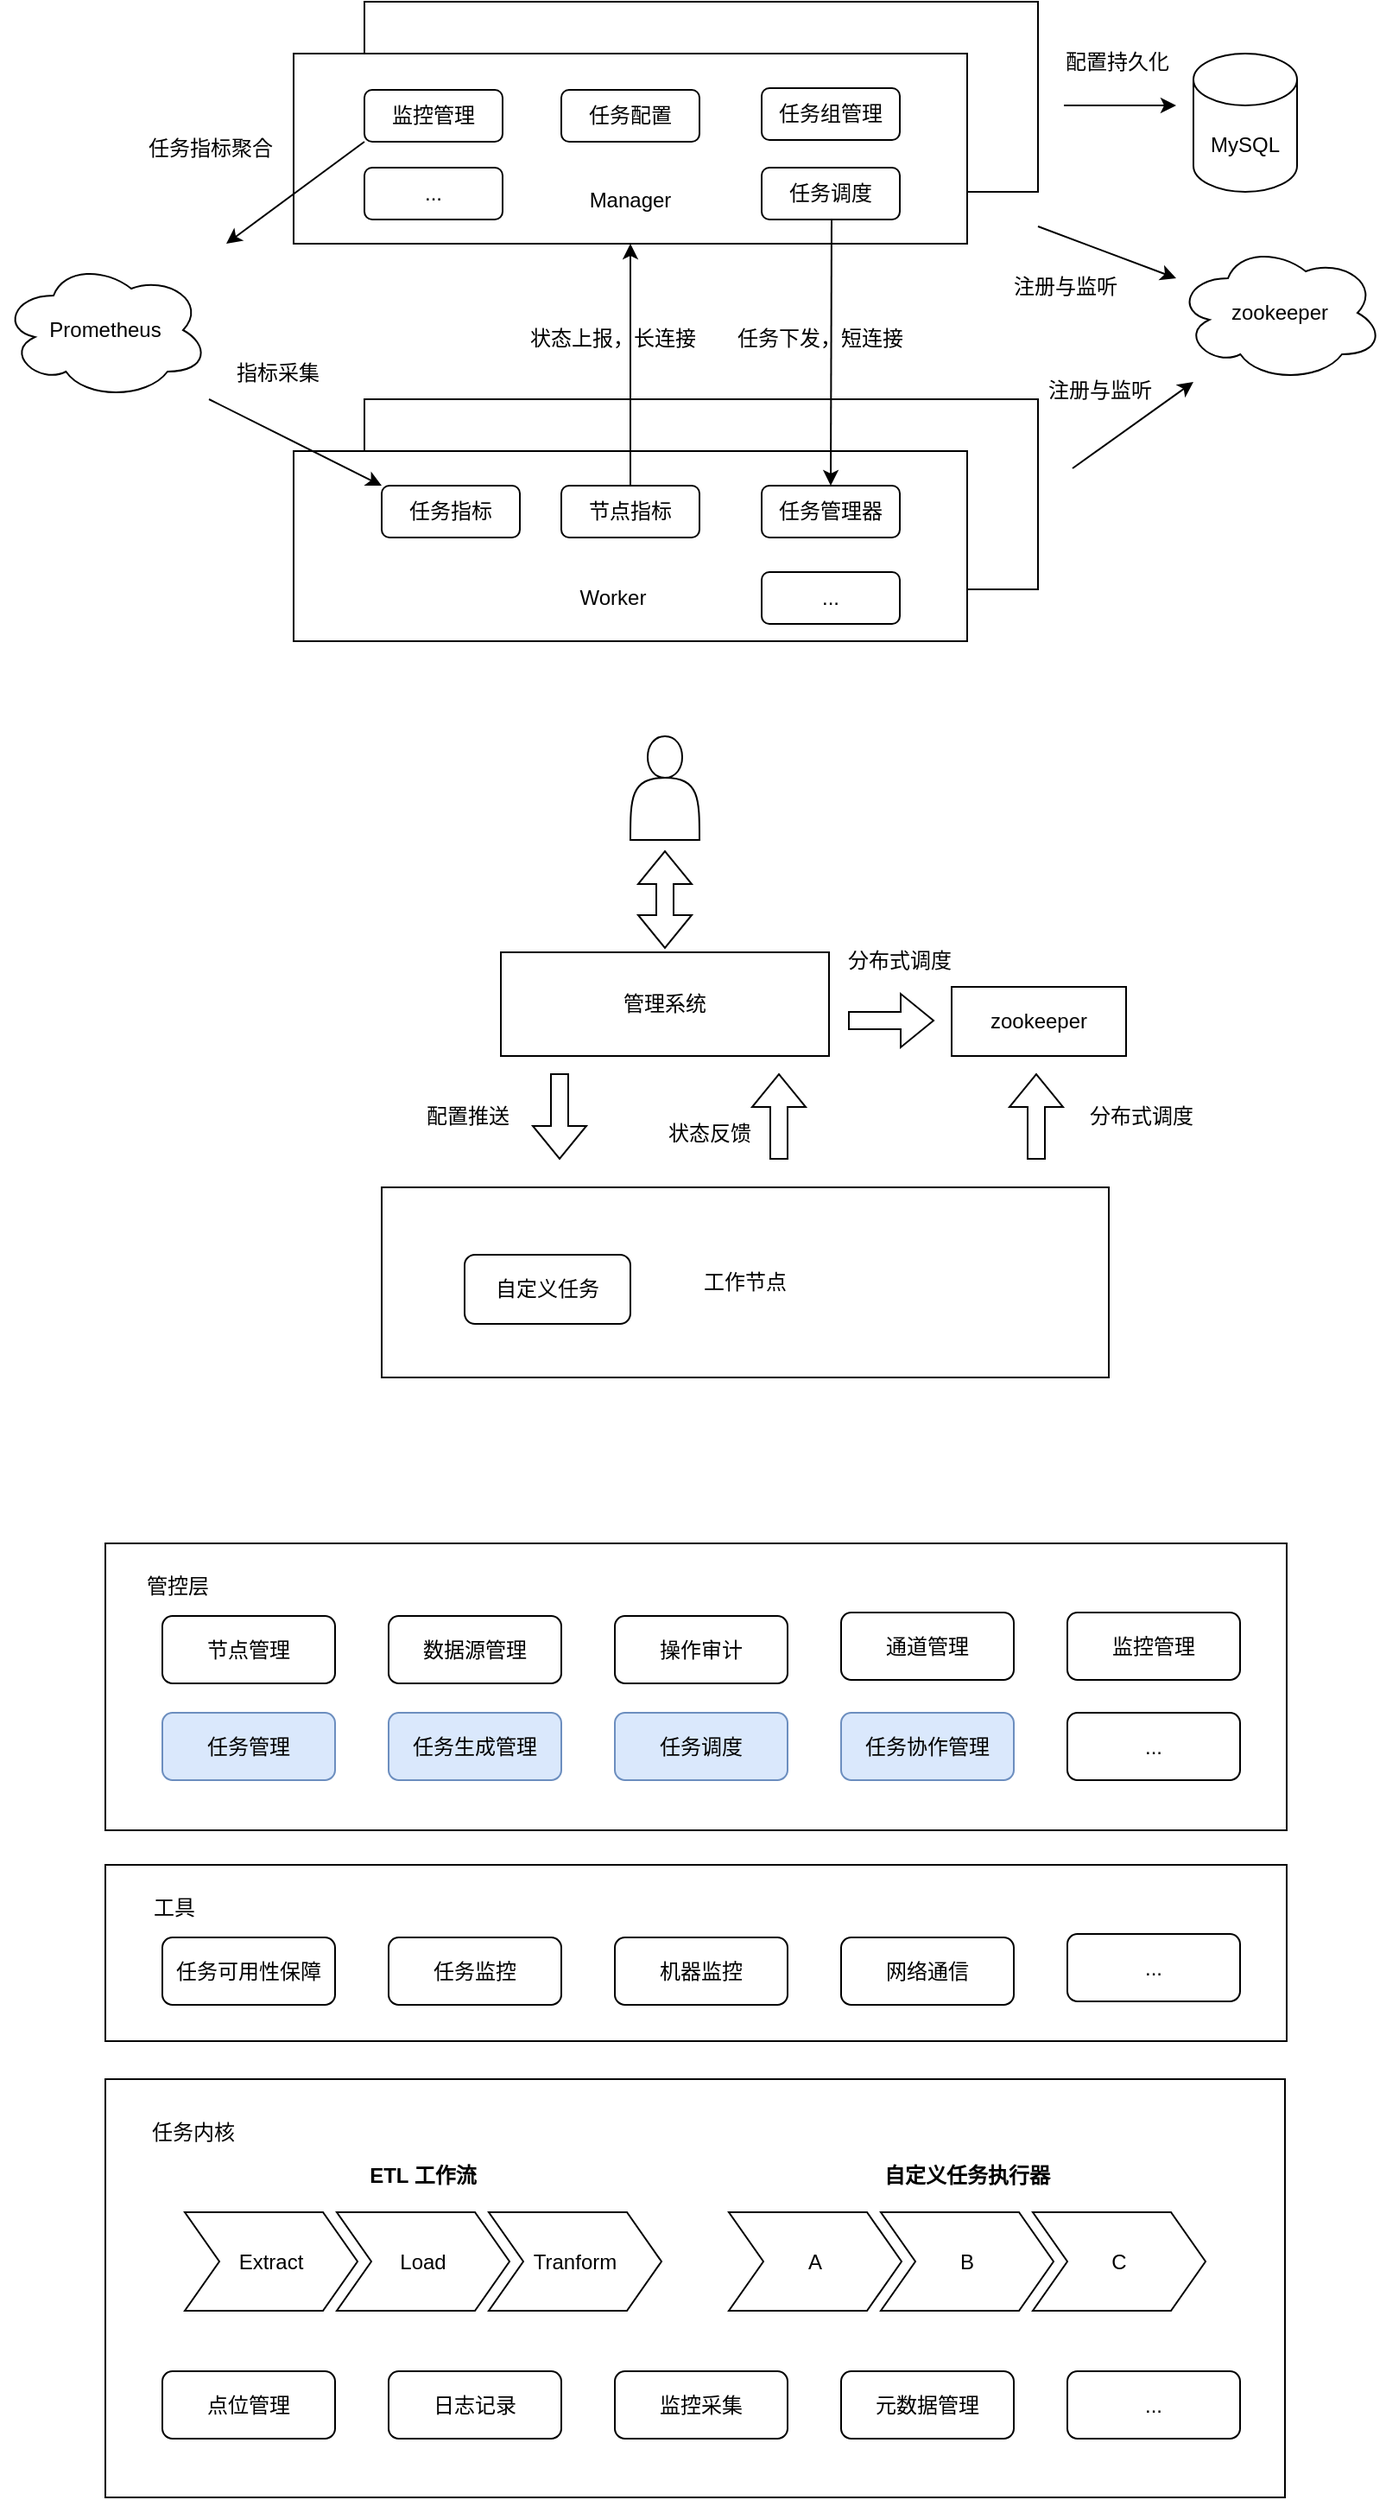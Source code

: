 <mxfile version="21.6.5" type="github">
  <diagram name="第 1 页" id="Mj50NcLn-KxzZ4JTwbGV">
    <mxGraphModel dx="1333" dy="900" grid="0" gridSize="10" guides="1" tooltips="1" connect="1" arrows="1" fold="1" page="0" pageScale="1" pageWidth="827" pageHeight="5000" math="0" shadow="0">
      <root>
        <mxCell id="0" />
        <mxCell id="1" parent="0" />
        <mxCell id="Ejzs0AtDU_nj2CJGjYnv-42" value="" style="rounded=0;whiteSpace=wrap;html=1;" vertex="1" parent="1">
          <mxGeometry x="80" y="1322" width="683" height="242" as="geometry" />
        </mxCell>
        <mxCell id="Ejzs0AtDU_nj2CJGjYnv-30" value="" style="rounded=0;whiteSpace=wrap;html=1;" vertex="1" parent="1">
          <mxGeometry x="80" y="1198" width="684" height="102" as="geometry" />
        </mxCell>
        <mxCell id="rCOgiok4J5ZEr_1-BvgC-1" value="" style="rounded=0;whiteSpace=wrap;html=1;" parent="1" vertex="1">
          <mxGeometry x="230" y="120" width="390" height="110" as="geometry" />
        </mxCell>
        <mxCell id="rCOgiok4J5ZEr_1-BvgC-2" value="" style="rounded=0;whiteSpace=wrap;html=1;" parent="1" vertex="1">
          <mxGeometry x="189" y="150" width="390" height="110" as="geometry" />
        </mxCell>
        <mxCell id="rCOgiok4J5ZEr_1-BvgC-3" value="MySQL" style="shape=cylinder3;whiteSpace=wrap;html=1;boundedLbl=1;backgroundOutline=1;size=15;" parent="1" vertex="1">
          <mxGeometry x="710" y="150" width="60" height="80" as="geometry" />
        </mxCell>
        <mxCell id="rCOgiok4J5ZEr_1-BvgC-4" value="任务配置" style="rounded=1;whiteSpace=wrap;html=1;" parent="1" vertex="1">
          <mxGeometry x="344" y="171" width="80" height="30" as="geometry" />
        </mxCell>
        <mxCell id="rCOgiok4J5ZEr_1-BvgC-5" value="任务组管理" style="rounded=1;whiteSpace=wrap;html=1;" parent="1" vertex="1">
          <mxGeometry x="460" y="170" width="80" height="30" as="geometry" />
        </mxCell>
        <mxCell id="rCOgiok4J5ZEr_1-BvgC-6" value="任务调度" style="rounded=1;whiteSpace=wrap;html=1;" parent="1" vertex="1">
          <mxGeometry x="460" y="216" width="80" height="30" as="geometry" />
        </mxCell>
        <mxCell id="rCOgiok4J5ZEr_1-BvgC-7" value="Manager" style="text;html=1;strokeColor=none;fillColor=none;align=center;verticalAlign=middle;whiteSpace=wrap;rounded=0;" parent="1" vertex="1">
          <mxGeometry x="354" y="220" width="60" height="30" as="geometry" />
        </mxCell>
        <mxCell id="rCOgiok4J5ZEr_1-BvgC-8" value="监控管理" style="rounded=1;whiteSpace=wrap;html=1;" parent="1" vertex="1">
          <mxGeometry x="230" y="171" width="80" height="30" as="geometry" />
        </mxCell>
        <mxCell id="rCOgiok4J5ZEr_1-BvgC-9" value="" style="rounded=0;whiteSpace=wrap;html=1;" parent="1" vertex="1">
          <mxGeometry x="230" y="350" width="390" height="110" as="geometry" />
        </mxCell>
        <mxCell id="rCOgiok4J5ZEr_1-BvgC-10" value="" style="rounded=0;whiteSpace=wrap;html=1;" parent="1" vertex="1">
          <mxGeometry x="189" y="380" width="390" height="110" as="geometry" />
        </mxCell>
        <mxCell id="rCOgiok4J5ZEr_1-BvgC-11" value="zookeeper" style="ellipse;shape=cloud;whiteSpace=wrap;html=1;" parent="1" vertex="1">
          <mxGeometry x="700" y="260" width="120" height="80" as="geometry" />
        </mxCell>
        <mxCell id="rCOgiok4J5ZEr_1-BvgC-14" value="" style="endArrow=classic;html=1;rounded=0;" parent="1" edge="1">
          <mxGeometry width="50" height="50" relative="1" as="geometry">
            <mxPoint x="620" y="250" as="sourcePoint" />
            <mxPoint x="700" y="280" as="targetPoint" />
          </mxGeometry>
        </mxCell>
        <mxCell id="rCOgiok4J5ZEr_1-BvgC-16" value="" style="endArrow=classic;html=1;rounded=0;" parent="1" edge="1">
          <mxGeometry width="50" height="50" relative="1" as="geometry">
            <mxPoint x="640" y="390" as="sourcePoint" />
            <mxPoint x="710" y="340" as="targetPoint" />
          </mxGeometry>
        </mxCell>
        <mxCell id="rCOgiok4J5ZEr_1-BvgC-17" value="注册与监听" style="text;strokeColor=none;fillColor=none;align=left;verticalAlign=middle;spacingLeft=4;spacingRight=4;overflow=hidden;points=[[0,0.5],[1,0.5]];portConstraint=eastwest;rotatable=0;whiteSpace=wrap;html=1;" parent="1" vertex="1">
          <mxGeometry x="600" y="270" width="80" height="30" as="geometry" />
        </mxCell>
        <mxCell id="rCOgiok4J5ZEr_1-BvgC-18" value="注册与监听" style="text;strokeColor=none;fillColor=none;align=left;verticalAlign=middle;spacingLeft=4;spacingRight=4;overflow=hidden;points=[[0,0.5],[1,0.5]];portConstraint=eastwest;rotatable=0;whiteSpace=wrap;html=1;" parent="1" vertex="1">
          <mxGeometry x="620" y="330" width="80" height="30" as="geometry" />
        </mxCell>
        <mxCell id="rCOgiok4J5ZEr_1-BvgC-19" value="" style="endArrow=classic;html=1;rounded=0;" parent="1" edge="1">
          <mxGeometry width="50" height="50" relative="1" as="geometry">
            <mxPoint x="635" y="180" as="sourcePoint" />
            <mxPoint x="700" y="180" as="targetPoint" />
          </mxGeometry>
        </mxCell>
        <mxCell id="rCOgiok4J5ZEr_1-BvgC-20" value="配置持久化" style="text;strokeColor=none;fillColor=none;align=left;verticalAlign=middle;spacingLeft=4;spacingRight=4;overflow=hidden;points=[[0,0.5],[1,0.5]];portConstraint=eastwest;rotatable=0;whiteSpace=wrap;html=1;" parent="1" vertex="1">
          <mxGeometry x="630" y="140" width="80" height="30" as="geometry" />
        </mxCell>
        <mxCell id="rCOgiok4J5ZEr_1-BvgC-21" value="任务指标" style="rounded=1;whiteSpace=wrap;html=1;" parent="1" vertex="1">
          <mxGeometry x="240" y="400" width="80" height="30" as="geometry" />
        </mxCell>
        <mxCell id="rCOgiok4J5ZEr_1-BvgC-22" value="任务管理器" style="rounded=1;whiteSpace=wrap;html=1;" parent="1" vertex="1">
          <mxGeometry x="460" y="400" width="80" height="30" as="geometry" />
        </mxCell>
        <mxCell id="rCOgiok4J5ZEr_1-BvgC-23" value="" style="endArrow=classic;html=1;rounded=0;entryX=0.5;entryY=0;entryDx=0;entryDy=0;" parent="1" target="rCOgiok4J5ZEr_1-BvgC-22" edge="1">
          <mxGeometry width="50" height="50" relative="1" as="geometry">
            <mxPoint x="500.5" y="246" as="sourcePoint" />
            <mxPoint x="500" y="306" as="targetPoint" />
          </mxGeometry>
        </mxCell>
        <mxCell id="rCOgiok4J5ZEr_1-BvgC-24" value="节点指标" style="rounded=1;whiteSpace=wrap;html=1;" parent="1" vertex="1">
          <mxGeometry x="344" y="400" width="80" height="30" as="geometry" />
        </mxCell>
        <mxCell id="rCOgiok4J5ZEr_1-BvgC-25" value="Worker" style="text;html=1;strokeColor=none;fillColor=none;align=center;verticalAlign=middle;whiteSpace=wrap;rounded=0;" parent="1" vertex="1">
          <mxGeometry x="344" y="450" width="60" height="30" as="geometry" />
        </mxCell>
        <mxCell id="rCOgiok4J5ZEr_1-BvgC-26" value="" style="endArrow=none;html=1;rounded=0;startArrow=classic;startFill=1;endFill=0;entryX=0.5;entryY=0;entryDx=0;entryDy=0;exitX=0.5;exitY=1;exitDx=0;exitDy=0;" parent="1" source="rCOgiok4J5ZEr_1-BvgC-2" target="rCOgiok4J5ZEr_1-BvgC-24" edge="1">
          <mxGeometry width="50" height="50" relative="1" as="geometry">
            <mxPoint x="384" y="330" as="sourcePoint" />
            <mxPoint x="383.5" y="320" as="targetPoint" />
          </mxGeometry>
        </mxCell>
        <mxCell id="rCOgiok4J5ZEr_1-BvgC-29" value="任务下发，短连接" style="text;strokeColor=none;fillColor=none;align=left;verticalAlign=middle;spacingLeft=4;spacingRight=4;overflow=hidden;points=[[0,0.5],[1,0.5]];portConstraint=eastwest;rotatable=0;whiteSpace=wrap;html=1;" parent="1" vertex="1">
          <mxGeometry x="440" y="300" width="130" height="30" as="geometry" />
        </mxCell>
        <mxCell id="rCOgiok4J5ZEr_1-BvgC-30" value="状态上报，长连接" style="text;strokeColor=none;fillColor=none;align=left;verticalAlign=middle;spacingLeft=4;spacingRight=4;overflow=hidden;points=[[0,0.5],[1,0.5]];portConstraint=eastwest;rotatable=0;whiteSpace=wrap;html=1;" parent="1" vertex="1">
          <mxGeometry x="320" y="300" width="130" height="30" as="geometry" />
        </mxCell>
        <mxCell id="rCOgiok4J5ZEr_1-BvgC-31" value="Prometheus" style="ellipse;shape=cloud;whiteSpace=wrap;html=1;" parent="1" vertex="1">
          <mxGeometry x="20" y="270" width="120" height="80" as="geometry" />
        </mxCell>
        <mxCell id="rCOgiok4J5ZEr_1-BvgC-32" value="" style="endArrow=classic;html=1;rounded=0;entryX=0;entryY=0;entryDx=0;entryDy=0;" parent="1" target="rCOgiok4J5ZEr_1-BvgC-21" edge="1">
          <mxGeometry width="50" height="50" relative="1" as="geometry">
            <mxPoint x="140" y="350" as="sourcePoint" />
            <mxPoint x="150" y="460" as="targetPoint" />
          </mxGeometry>
        </mxCell>
        <mxCell id="rCOgiok4J5ZEr_1-BvgC-33" value="指标采集" style="text;strokeColor=none;fillColor=none;align=left;verticalAlign=middle;spacingLeft=4;spacingRight=4;overflow=hidden;points=[[0,0.5],[1,0.5]];portConstraint=eastwest;rotatable=0;whiteSpace=wrap;html=1;" parent="1" vertex="1">
          <mxGeometry x="150" y="320" width="80" height="30" as="geometry" />
        </mxCell>
        <mxCell id="rCOgiok4J5ZEr_1-BvgC-34" value="" style="endArrow=none;html=1;rounded=0;entryX=0;entryY=1;entryDx=0;entryDy=0;startArrow=classic;startFill=1;endFill=0;" parent="1" target="rCOgiok4J5ZEr_1-BvgC-8" edge="1">
          <mxGeometry width="50" height="50" relative="1" as="geometry">
            <mxPoint x="150" y="260" as="sourcePoint" />
            <mxPoint x="130" y="210" as="targetPoint" />
          </mxGeometry>
        </mxCell>
        <mxCell id="rCOgiok4J5ZEr_1-BvgC-35" value="..." style="rounded=1;whiteSpace=wrap;html=1;" parent="1" vertex="1">
          <mxGeometry x="460" y="450" width="80" height="30" as="geometry" />
        </mxCell>
        <mxCell id="rCOgiok4J5ZEr_1-BvgC-36" value="任务指标聚合" style="text;strokeColor=none;fillColor=none;align=left;verticalAlign=middle;spacingLeft=4;spacingRight=4;overflow=hidden;points=[[0,0.5],[1,0.5]];portConstraint=eastwest;rotatable=0;whiteSpace=wrap;html=1;" parent="1" vertex="1">
          <mxGeometry x="99" y="190" width="90" height="30" as="geometry" />
        </mxCell>
        <mxCell id="rCOgiok4J5ZEr_1-BvgC-37" value="..." style="rounded=1;whiteSpace=wrap;html=1;" parent="1" vertex="1">
          <mxGeometry x="230" y="216" width="80" height="30" as="geometry" />
        </mxCell>
        <mxCell id="Ejzs0AtDU_nj2CJGjYnv-1" value="" style="shape=actor;whiteSpace=wrap;html=1;" vertex="1" parent="1">
          <mxGeometry x="384" y="545" width="40" height="60" as="geometry" />
        </mxCell>
        <mxCell id="Ejzs0AtDU_nj2CJGjYnv-2" value="管理系统" style="rounded=0;whiteSpace=wrap;html=1;" vertex="1" parent="1">
          <mxGeometry x="309" y="670" width="190" height="60" as="geometry" />
        </mxCell>
        <mxCell id="Ejzs0AtDU_nj2CJGjYnv-3" value="工作节点" style="rounded=0;whiteSpace=wrap;html=1;" vertex="1" parent="1">
          <mxGeometry x="240" y="806" width="421" height="110" as="geometry" />
        </mxCell>
        <mxCell id="Ejzs0AtDU_nj2CJGjYnv-4" value="" style="shape=flexArrow;endArrow=classic;html=1;rounded=0;" edge="1" parent="1">
          <mxGeometry width="50" height="50" relative="1" as="geometry">
            <mxPoint x="470" y="790" as="sourcePoint" />
            <mxPoint x="470" y="740" as="targetPoint" />
          </mxGeometry>
        </mxCell>
        <mxCell id="Ejzs0AtDU_nj2CJGjYnv-5" value="zookeeper" style="rounded=0;whiteSpace=wrap;html=1;" vertex="1" parent="1">
          <mxGeometry x="570" y="690" width="101" height="40" as="geometry" />
        </mxCell>
        <mxCell id="Ejzs0AtDU_nj2CJGjYnv-6" value="" style="shape=flexArrow;endArrow=classic;html=1;rounded=0;" edge="1" parent="1">
          <mxGeometry width="50" height="50" relative="1" as="geometry">
            <mxPoint x="343" y="740" as="sourcePoint" />
            <mxPoint x="343" y="790" as="targetPoint" />
          </mxGeometry>
        </mxCell>
        <mxCell id="Ejzs0AtDU_nj2CJGjYnv-7" value="配置推送" style="text;html=1;strokeColor=none;fillColor=none;align=center;verticalAlign=middle;whiteSpace=wrap;rounded=0;" vertex="1" parent="1">
          <mxGeometry x="260" y="750" width="60" height="30" as="geometry" />
        </mxCell>
        <mxCell id="Ejzs0AtDU_nj2CJGjYnv-9" value="自定义任务" style="rounded=1;whiteSpace=wrap;html=1;" vertex="1" parent="1">
          <mxGeometry x="288" y="845" width="96" height="40" as="geometry" />
        </mxCell>
        <mxCell id="Ejzs0AtDU_nj2CJGjYnv-10" value="" style="shape=flexArrow;endArrow=classic;html=1;rounded=0;" edge="1" parent="1">
          <mxGeometry width="50" height="50" relative="1" as="geometry">
            <mxPoint x="619" y="790" as="sourcePoint" />
            <mxPoint x="619" y="740" as="targetPoint" />
          </mxGeometry>
        </mxCell>
        <mxCell id="Ejzs0AtDU_nj2CJGjYnv-11" value="状态反馈" style="text;html=1;strokeColor=none;fillColor=none;align=center;verticalAlign=middle;whiteSpace=wrap;rounded=0;" vertex="1" parent="1">
          <mxGeometry x="400" y="760" width="60" height="30" as="geometry" />
        </mxCell>
        <mxCell id="Ejzs0AtDU_nj2CJGjYnv-12" value="分布式调度" style="text;html=1;strokeColor=none;fillColor=none;align=center;verticalAlign=middle;whiteSpace=wrap;rounded=0;" vertex="1" parent="1">
          <mxGeometry x="640" y="750" width="80" height="30" as="geometry" />
        </mxCell>
        <mxCell id="Ejzs0AtDU_nj2CJGjYnv-13" value="" style="shape=flexArrow;endArrow=classic;html=1;rounded=0;" edge="1" parent="1">
          <mxGeometry width="50" height="50" relative="1" as="geometry">
            <mxPoint x="510" y="709.5" as="sourcePoint" />
            <mxPoint x="560" y="709.5" as="targetPoint" />
          </mxGeometry>
        </mxCell>
        <mxCell id="Ejzs0AtDU_nj2CJGjYnv-14" value="分布式调度" style="text;html=1;strokeColor=none;fillColor=none;align=center;verticalAlign=middle;whiteSpace=wrap;rounded=0;" vertex="1" parent="1">
          <mxGeometry x="500" y="660" width="80" height="30" as="geometry" />
        </mxCell>
        <mxCell id="Ejzs0AtDU_nj2CJGjYnv-15" value="" style="shape=flexArrow;endArrow=classic;startArrow=classic;html=1;rounded=0;" edge="1" parent="1">
          <mxGeometry width="100" height="100" relative="1" as="geometry">
            <mxPoint x="404" y="668" as="sourcePoint" />
            <mxPoint x="404" y="611" as="targetPoint" />
          </mxGeometry>
        </mxCell>
        <mxCell id="Ejzs0AtDU_nj2CJGjYnv-16" value="" style="rounded=0;whiteSpace=wrap;html=1;" vertex="1" parent="1">
          <mxGeometry x="80" y="1012" width="684" height="166" as="geometry" />
        </mxCell>
        <mxCell id="Ejzs0AtDU_nj2CJGjYnv-19" value="管控层" style="text;html=1;strokeColor=none;fillColor=none;align=center;verticalAlign=middle;whiteSpace=wrap;rounded=0;" vertex="1" parent="1">
          <mxGeometry x="92" y="1022" width="60" height="30" as="geometry" />
        </mxCell>
        <mxCell id="Ejzs0AtDU_nj2CJGjYnv-20" value="数据源管理" style="rounded=1;whiteSpace=wrap;html=1;" vertex="1" parent="1">
          <mxGeometry x="244" y="1054" width="100" height="39" as="geometry" />
        </mxCell>
        <mxCell id="Ejzs0AtDU_nj2CJGjYnv-21" value="节点管理" style="rounded=1;whiteSpace=wrap;html=1;" vertex="1" parent="1">
          <mxGeometry x="113" y="1054" width="100" height="39" as="geometry" />
        </mxCell>
        <mxCell id="Ejzs0AtDU_nj2CJGjYnv-22" value="操作审计" style="rounded=1;whiteSpace=wrap;html=1;" vertex="1" parent="1">
          <mxGeometry x="375" y="1054" width="100" height="39" as="geometry" />
        </mxCell>
        <mxCell id="Ejzs0AtDU_nj2CJGjYnv-24" value="通道管理" style="rounded=1;whiteSpace=wrap;html=1;" vertex="1" parent="1">
          <mxGeometry x="506" y="1052" width="100" height="39" as="geometry" />
        </mxCell>
        <mxCell id="Ejzs0AtDU_nj2CJGjYnv-25" value="任务管理" style="rounded=1;whiteSpace=wrap;html=1;fillColor=#dae8fc;strokeColor=#6c8ebf;" vertex="1" parent="1">
          <mxGeometry x="113" y="1110" width="100" height="39" as="geometry" />
        </mxCell>
        <mxCell id="Ejzs0AtDU_nj2CJGjYnv-26" value="任务生成管理" style="rounded=1;whiteSpace=wrap;html=1;fillColor=#dae8fc;strokeColor=#6c8ebf;" vertex="1" parent="1">
          <mxGeometry x="244" y="1110" width="100" height="39" as="geometry" />
        </mxCell>
        <mxCell id="Ejzs0AtDU_nj2CJGjYnv-27" value="任务调度" style="rounded=1;whiteSpace=wrap;html=1;fillColor=#dae8fc;strokeColor=#6c8ebf;" vertex="1" parent="1">
          <mxGeometry x="375" y="1110" width="100" height="39" as="geometry" />
        </mxCell>
        <mxCell id="Ejzs0AtDU_nj2CJGjYnv-28" value="任务协作管理" style="rounded=1;whiteSpace=wrap;html=1;fillColor=#dae8fc;strokeColor=#6c8ebf;" vertex="1" parent="1">
          <mxGeometry x="506" y="1110" width="100" height="39" as="geometry" />
        </mxCell>
        <mxCell id="Ejzs0AtDU_nj2CJGjYnv-29" value="..." style="rounded=1;whiteSpace=wrap;html=1;" vertex="1" parent="1">
          <mxGeometry x="637" y="1110" width="100" height="39" as="geometry" />
        </mxCell>
        <mxCell id="Ejzs0AtDU_nj2CJGjYnv-32" value="工具" style="text;html=1;strokeColor=none;fillColor=none;align=center;verticalAlign=middle;whiteSpace=wrap;rounded=0;" vertex="1" parent="1">
          <mxGeometry x="90" y="1208" width="60" height="30" as="geometry" />
        </mxCell>
        <mxCell id="Ejzs0AtDU_nj2CJGjYnv-33" value="监控管理" style="rounded=1;whiteSpace=wrap;html=1;" vertex="1" parent="1">
          <mxGeometry x="637" y="1052" width="100" height="39" as="geometry" />
        </mxCell>
        <mxCell id="Ejzs0AtDU_nj2CJGjYnv-34" value="任务可用性保障" style="rounded=1;whiteSpace=wrap;html=1;" vertex="1" parent="1">
          <mxGeometry x="113" y="1240" width="100" height="39" as="geometry" />
        </mxCell>
        <mxCell id="Ejzs0AtDU_nj2CJGjYnv-35" value="任务监控" style="rounded=1;whiteSpace=wrap;html=1;" vertex="1" parent="1">
          <mxGeometry x="244" y="1240" width="100" height="39" as="geometry" />
        </mxCell>
        <mxCell id="Ejzs0AtDU_nj2CJGjYnv-36" value="机器监控" style="rounded=1;whiteSpace=wrap;html=1;" vertex="1" parent="1">
          <mxGeometry x="375" y="1240" width="100" height="39" as="geometry" />
        </mxCell>
        <mxCell id="Ejzs0AtDU_nj2CJGjYnv-37" value="网络通信" style="rounded=1;whiteSpace=wrap;html=1;" vertex="1" parent="1">
          <mxGeometry x="506" y="1240" width="100" height="39" as="geometry" />
        </mxCell>
        <mxCell id="Ejzs0AtDU_nj2CJGjYnv-38" value="..." style="rounded=1;whiteSpace=wrap;html=1;" vertex="1" parent="1">
          <mxGeometry x="637" y="1238" width="100" height="39" as="geometry" />
        </mxCell>
        <mxCell id="Ejzs0AtDU_nj2CJGjYnv-43" value="任务内核" style="text;html=1;strokeColor=none;fillColor=none;align=center;verticalAlign=middle;whiteSpace=wrap;rounded=0;" vertex="1" parent="1">
          <mxGeometry x="101" y="1338" width="60" height="30" as="geometry" />
        </mxCell>
        <mxCell id="Ejzs0AtDU_nj2CJGjYnv-44" value="ETL 工作流" style="swimlane;childLayout=stackLayout;horizontal=1;fillColor=none;horizontalStack=1;resizeParent=1;resizeParentMax=0;resizeLast=0;collapsible=0;strokeColor=none;stackBorder=10;stackSpacing=-12;resizable=1;align=center;points=[];whiteSpace=wrap;html=1;" vertex="1" parent="1">
          <mxGeometry x="116" y="1366" width="296" height="100" as="geometry" />
        </mxCell>
        <mxCell id="Ejzs0AtDU_nj2CJGjYnv-45" value="Extract" style="shape=step;perimeter=stepPerimeter;fixedSize=1;points=[];whiteSpace=wrap;html=1;" vertex="1" parent="Ejzs0AtDU_nj2CJGjYnv-44">
          <mxGeometry x="10" y="33" width="100" height="57" as="geometry" />
        </mxCell>
        <mxCell id="Ejzs0AtDU_nj2CJGjYnv-47" value="Load" style="shape=step;perimeter=stepPerimeter;fixedSize=1;points=[];whiteSpace=wrap;html=1;" vertex="1" parent="Ejzs0AtDU_nj2CJGjYnv-44">
          <mxGeometry x="98" y="33" width="100" height="57" as="geometry" />
        </mxCell>
        <mxCell id="Ejzs0AtDU_nj2CJGjYnv-46" value="Tranform" style="shape=step;perimeter=stepPerimeter;fixedSize=1;points=[];whiteSpace=wrap;html=1;" vertex="1" parent="Ejzs0AtDU_nj2CJGjYnv-44">
          <mxGeometry x="186" y="33" width="100" height="57" as="geometry" />
        </mxCell>
        <mxCell id="Ejzs0AtDU_nj2CJGjYnv-48" value="自定义任务执行器" style="swimlane;childLayout=stackLayout;horizontal=1;fillColor=none;horizontalStack=1;resizeParent=1;resizeParentMax=0;resizeLast=0;collapsible=0;strokeColor=none;stackBorder=10;stackSpacing=-12;resizable=1;align=center;points=[];whiteSpace=wrap;html=1;" vertex="1" parent="1">
          <mxGeometry x="431" y="1366" width="296" height="100" as="geometry" />
        </mxCell>
        <mxCell id="Ejzs0AtDU_nj2CJGjYnv-49" value="A" style="shape=step;perimeter=stepPerimeter;fixedSize=1;points=[];whiteSpace=wrap;html=1;" vertex="1" parent="Ejzs0AtDU_nj2CJGjYnv-48">
          <mxGeometry x="10" y="33" width="100" height="57" as="geometry" />
        </mxCell>
        <mxCell id="Ejzs0AtDU_nj2CJGjYnv-50" value="B" style="shape=step;perimeter=stepPerimeter;fixedSize=1;points=[];whiteSpace=wrap;html=1;" vertex="1" parent="Ejzs0AtDU_nj2CJGjYnv-48">
          <mxGeometry x="98" y="33" width="100" height="57" as="geometry" />
        </mxCell>
        <mxCell id="Ejzs0AtDU_nj2CJGjYnv-51" value="C" style="shape=step;perimeter=stepPerimeter;fixedSize=1;points=[];whiteSpace=wrap;html=1;" vertex="1" parent="Ejzs0AtDU_nj2CJGjYnv-48">
          <mxGeometry x="186" y="33" width="100" height="57" as="geometry" />
        </mxCell>
        <mxCell id="Ejzs0AtDU_nj2CJGjYnv-53" value="点位管理" style="rounded=1;whiteSpace=wrap;html=1;" vertex="1" parent="1">
          <mxGeometry x="113" y="1491" width="100" height="39" as="geometry" />
        </mxCell>
        <mxCell id="Ejzs0AtDU_nj2CJGjYnv-54" value="日志记录" style="rounded=1;whiteSpace=wrap;html=1;" vertex="1" parent="1">
          <mxGeometry x="244" y="1491" width="100" height="39" as="geometry" />
        </mxCell>
        <mxCell id="Ejzs0AtDU_nj2CJGjYnv-55" value="监控采集" style="rounded=1;whiteSpace=wrap;html=1;" vertex="1" parent="1">
          <mxGeometry x="375" y="1491" width="100" height="39" as="geometry" />
        </mxCell>
        <mxCell id="Ejzs0AtDU_nj2CJGjYnv-56" value="元数据管理" style="rounded=1;whiteSpace=wrap;html=1;" vertex="1" parent="1">
          <mxGeometry x="506" y="1491" width="100" height="39" as="geometry" />
        </mxCell>
        <mxCell id="Ejzs0AtDU_nj2CJGjYnv-59" value="..." style="rounded=1;whiteSpace=wrap;html=1;" vertex="1" parent="1">
          <mxGeometry x="637" y="1491" width="100" height="39" as="geometry" />
        </mxCell>
      </root>
    </mxGraphModel>
  </diagram>
</mxfile>
